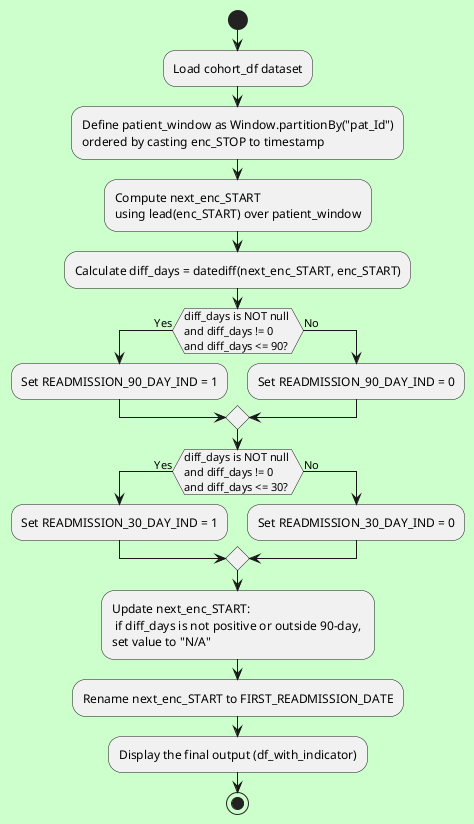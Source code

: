 @startuml
' Set a green background
skinparam backgroundColor #ccffcc

start

:Load cohort_df dataset;
:Define patient_window as Window.partitionBy("pat_Id")
ordered by casting enc_STOP to timestamp;

:Compute next_enc_START \nusing lead(enc_START) over patient_window;

:Calculate diff_days = datediff(next_enc_START, enc_START);

if (diff_days is NOT null \nand diff_days != 0 \nand diff_days <= 90?) then (Yes)
  :Set READMISSION_90_DAY_IND = 1;
else (No)
  :Set READMISSION_90_DAY_IND = 0;
endif

if (diff_days is NOT null \nand diff_days != 0 \nand diff_days <= 30?) then (Yes)
  :Set READMISSION_30_DAY_IND = 1;
else (No)
  :Set READMISSION_30_DAY_IND = 0;
endif

:Update next_enc_START:\n if diff_days is not positive or outside 90-day, \nset value to "N/A";

:Rename next_enc_START to FIRST_READMISSION_DATE;

:Display the final output (df_with_indicator);

stop
@enduml
